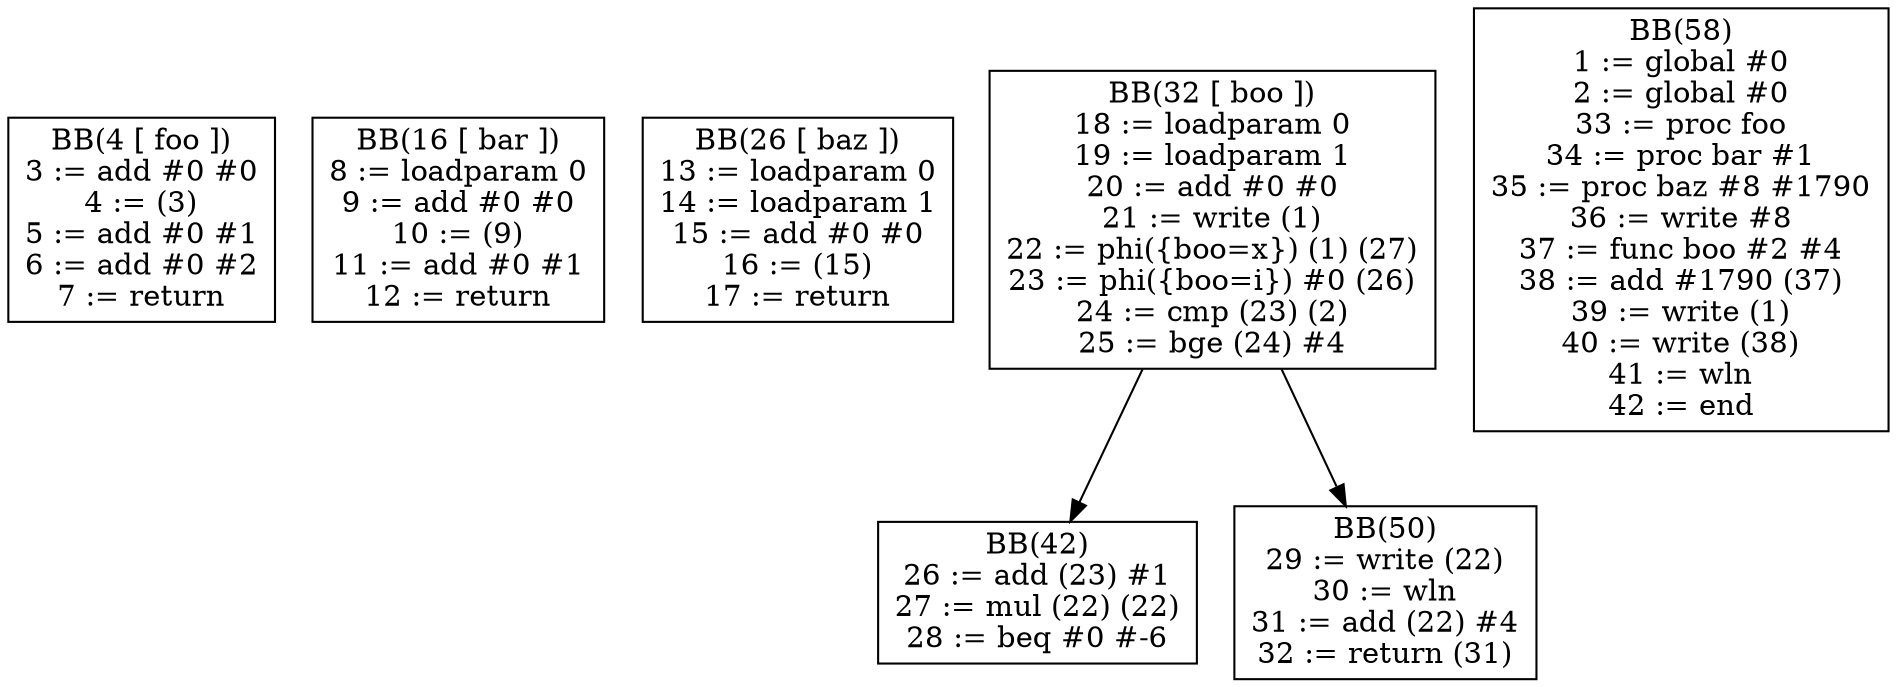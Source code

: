 digraph dom {
BB4[shape = box, label = "BB(4 [ foo ])\n" + "3 := add #0 #0\n" + "4 := (3)\n" + "5 := add #0 #1\n" + "6 := add #0 #2\n" + "7 := return\n"];
BB16[shape = box, label = "BB(16 [ bar ])\n" + "8 := loadparam 0\n" + "9 := add #0 #0\n" + "10 := (9)\n" + "11 := add #0 #1\n" + "12 := return\n"];
BB26[shape = box, label = "BB(26 [ baz ])\n" + "13 := loadparam 0\n" + "14 := loadparam 1\n" + "15 := add #0 #0\n" + "16 := (15)\n" + "17 := return\n"];
BB32[shape = box, label = "BB(32 [ boo ])\n" + "18 := loadparam 0\n" + "19 := loadparam 1\n" + "20 := add #0 #0\n" + "21 := write (1)\n" + "22 := phi({boo=x}) (1) (27)\n" + "23 := phi({boo=i}) #0 (26)\n" + "24 := cmp (23) (2)\n" + "25 := bge (24) #4\n"];
BB42[shape = box, label = "BB(42)\n" + "26 := add (23) #1\n" + "27 := mul (22) (22)\n" + "28 := beq #0 #-6\n"];
BB50[shape = box, label = "BB(50)\n" + "29 := write (22)\n" + "30 := wln\n" + "31 := add (22) #4\n" + "32 := return (31)\n"];
BB32 -> BB42;
BB32 -> BB50;
BB58[shape = box, label = "BB(58)\n" + "1 := global #0\n" + "2 := global #0\n" + "33 := proc foo\n" + "34 := proc bar #1\n" + "35 := proc baz #8 #1790\n" + "36 := write #8\n" + "37 := func boo #2 #4\n" + "38 := add #1790 (37)\n" + "39 := write (1)\n" + "40 := write (38)\n" + "41 := wln\n" + "42 := end\n"];
}
